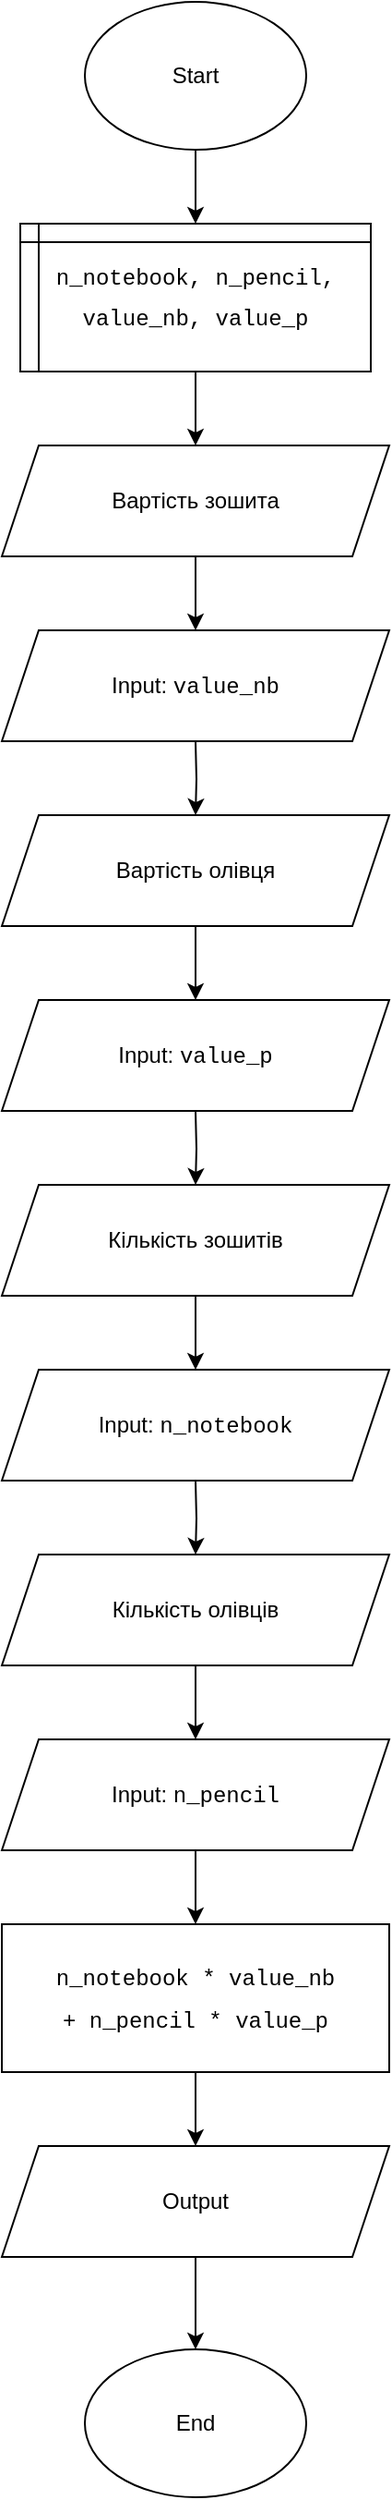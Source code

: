 <mxfile version="24.9.3">
  <diagram id="C5RBs43oDa-KdzZeNtuy" name="Page-1">
    <mxGraphModel dx="1062" dy="586" grid="1" gridSize="10" guides="1" tooltips="1" connect="1" arrows="1" fold="1" page="1" pageScale="1" pageWidth="827" pageHeight="1169" math="0" shadow="0">
      <root>
        <mxCell id="WIyWlLk6GJQsqaUBKTNV-0" />
        <mxCell id="WIyWlLk6GJQsqaUBKTNV-1" parent="WIyWlLk6GJQsqaUBKTNV-0" />
        <mxCell id="Br24ICafhy1wDNoyXPe8-2" value="" style="edgeStyle=orthogonalEdgeStyle;rounded=0;orthogonalLoop=1;jettySize=auto;html=1;" edge="1" parent="WIyWlLk6GJQsqaUBKTNV-1" source="Br24ICafhy1wDNoyXPe8-0" target="Br24ICafhy1wDNoyXPe8-1">
          <mxGeometry relative="1" as="geometry" />
        </mxCell>
        <mxCell id="Br24ICafhy1wDNoyXPe8-0" value="Start" style="ellipse;whiteSpace=wrap;html=1;" vertex="1" parent="WIyWlLk6GJQsqaUBKTNV-1">
          <mxGeometry x="340" y="40" width="120" height="80" as="geometry" />
        </mxCell>
        <mxCell id="Br24ICafhy1wDNoyXPe8-71" value="" style="edgeStyle=orthogonalEdgeStyle;rounded=0;orthogonalLoop=1;jettySize=auto;html=1;" edge="1" parent="WIyWlLk6GJQsqaUBKTNV-1" source="Br24ICafhy1wDNoyXPe8-1" target="Br24ICafhy1wDNoyXPe8-53">
          <mxGeometry relative="1" as="geometry" />
        </mxCell>
        <mxCell id="Br24ICafhy1wDNoyXPe8-1" value="&lt;div style=&quot;font-family: Consolas, &amp;quot;Courier New&amp;quot;, monospace; line-height: 22px; white-space: pre;&quot;&gt;&lt;font style=&quot;&quot;&gt;n_notebook, n_pencil,&lt;/font&gt;&lt;/div&gt;&lt;div style=&quot;font-family: Consolas, &amp;quot;Courier New&amp;quot;, monospace; line-height: 22px; white-space: pre;&quot;&gt;&lt;font style=&quot;&quot;&gt;value_nb, value_p&lt;/font&gt;&lt;/div&gt;" style="shape=internalStorage;whiteSpace=wrap;html=1;backgroundOutline=1;dx=10;dy=10;" vertex="1" parent="WIyWlLk6GJQsqaUBKTNV-1">
          <mxGeometry x="305" y="160" width="190" height="80" as="geometry" />
        </mxCell>
        <mxCell id="Br24ICafhy1wDNoyXPe8-55" value="" style="edgeStyle=orthogonalEdgeStyle;rounded=0;orthogonalLoop=1;jettySize=auto;html=1;" edge="1" parent="WIyWlLk6GJQsqaUBKTNV-1" source="Br24ICafhy1wDNoyXPe8-53" target="Br24ICafhy1wDNoyXPe8-54">
          <mxGeometry relative="1" as="geometry" />
        </mxCell>
        <mxCell id="Br24ICafhy1wDNoyXPe8-53" value="Вартість зошита" style="shape=parallelogram;perimeter=parallelogramPerimeter;whiteSpace=wrap;html=1;fixedSize=1;" vertex="1" parent="WIyWlLk6GJQsqaUBKTNV-1">
          <mxGeometry x="295" y="280" width="210" height="60" as="geometry" />
        </mxCell>
        <mxCell id="Br24ICafhy1wDNoyXPe8-54" value="Input:&amp;nbsp;&lt;span style=&quot;font-family: Consolas, &amp;quot;Courier New&amp;quot;, monospace; white-space: pre;&quot;&gt;value_nb&lt;/span&gt;" style="shape=parallelogram;perimeter=parallelogramPerimeter;whiteSpace=wrap;html=1;fixedSize=1;" vertex="1" parent="WIyWlLk6GJQsqaUBKTNV-1">
          <mxGeometry x="295" y="380" width="210" height="60" as="geometry" />
        </mxCell>
        <mxCell id="Br24ICafhy1wDNoyXPe8-56" value="" style="edgeStyle=orthogonalEdgeStyle;rounded=0;orthogonalLoop=1;jettySize=auto;html=1;" edge="1" parent="WIyWlLk6GJQsqaUBKTNV-1">
          <mxGeometry relative="1" as="geometry">
            <mxPoint x="400" y="440" as="sourcePoint" />
            <mxPoint x="400" y="480" as="targetPoint" />
          </mxGeometry>
        </mxCell>
        <mxCell id="Br24ICafhy1wDNoyXPe8-57" value="" style="edgeStyle=orthogonalEdgeStyle;rounded=0;orthogonalLoop=1;jettySize=auto;html=1;" edge="1" parent="WIyWlLk6GJQsqaUBKTNV-1" source="Br24ICafhy1wDNoyXPe8-58" target="Br24ICafhy1wDNoyXPe8-59">
          <mxGeometry relative="1" as="geometry" />
        </mxCell>
        <mxCell id="Br24ICafhy1wDNoyXPe8-58" value="Вартість олівця" style="shape=parallelogram;perimeter=parallelogramPerimeter;whiteSpace=wrap;html=1;fixedSize=1;" vertex="1" parent="WIyWlLk6GJQsqaUBKTNV-1">
          <mxGeometry x="295" y="480" width="210" height="60" as="geometry" />
        </mxCell>
        <mxCell id="Br24ICafhy1wDNoyXPe8-59" value="Input:&amp;nbsp;&lt;span style=&quot;font-family: Consolas, &amp;quot;Courier New&amp;quot;, monospace; white-space: pre;&quot;&gt;value_p&lt;/span&gt;" style="shape=parallelogram;perimeter=parallelogramPerimeter;whiteSpace=wrap;html=1;fixedSize=1;" vertex="1" parent="WIyWlLk6GJQsqaUBKTNV-1">
          <mxGeometry x="295" y="580" width="210" height="60" as="geometry" />
        </mxCell>
        <mxCell id="Br24ICafhy1wDNoyXPe8-60" value="" style="edgeStyle=orthogonalEdgeStyle;rounded=0;orthogonalLoop=1;jettySize=auto;html=1;" edge="1" parent="WIyWlLk6GJQsqaUBKTNV-1">
          <mxGeometry relative="1" as="geometry">
            <mxPoint x="400" y="640" as="sourcePoint" />
            <mxPoint x="400" y="680" as="targetPoint" />
          </mxGeometry>
        </mxCell>
        <mxCell id="Br24ICafhy1wDNoyXPe8-61" value="" style="edgeStyle=orthogonalEdgeStyle;rounded=0;orthogonalLoop=1;jettySize=auto;html=1;" edge="1" parent="WIyWlLk6GJQsqaUBKTNV-1" source="Br24ICafhy1wDNoyXPe8-62" target="Br24ICafhy1wDNoyXPe8-63">
          <mxGeometry relative="1" as="geometry" />
        </mxCell>
        <mxCell id="Br24ICafhy1wDNoyXPe8-62" value="Кількість зошитів" style="shape=parallelogram;perimeter=parallelogramPerimeter;whiteSpace=wrap;html=1;fixedSize=1;" vertex="1" parent="WIyWlLk6GJQsqaUBKTNV-1">
          <mxGeometry x="295" y="680" width="210" height="60" as="geometry" />
        </mxCell>
        <mxCell id="Br24ICafhy1wDNoyXPe8-63" value="Input:&amp;nbsp;&lt;span style=&quot;font-family: Consolas, &amp;quot;Courier New&amp;quot;, monospace; white-space: pre;&quot;&gt;n_notebook&lt;/span&gt;" style="shape=parallelogram;perimeter=parallelogramPerimeter;whiteSpace=wrap;html=1;fixedSize=1;" vertex="1" parent="WIyWlLk6GJQsqaUBKTNV-1">
          <mxGeometry x="295" y="780" width="210" height="60" as="geometry" />
        </mxCell>
        <mxCell id="Br24ICafhy1wDNoyXPe8-67" value="" style="edgeStyle=orthogonalEdgeStyle;rounded=0;orthogonalLoop=1;jettySize=auto;html=1;" edge="1" parent="WIyWlLk6GJQsqaUBKTNV-1" source="Br24ICafhy1wDNoyXPe8-64" target="Br24ICafhy1wDNoyXPe8-66">
          <mxGeometry relative="1" as="geometry" />
        </mxCell>
        <mxCell id="Br24ICafhy1wDNoyXPe8-64" value="&lt;div style=&quot;line-height: 22px; white-space: pre;&quot;&gt;&lt;span style=&quot;font-family: Consolas, &amp;quot;Courier New&amp;quot;, monospace;&quot;&gt;n_notebook * &lt;/span&gt;&lt;span style=&quot;font-family: Consolas, &amp;quot;Courier New&amp;quot;, monospace; background-color: initial;&quot;&gt;value_nb&lt;/span&gt;&lt;/div&gt;&lt;div style=&quot;line-height: 22px; white-space: pre;&quot;&gt;&lt;span style=&quot;font-family: Consolas, &amp;quot;Courier New&amp;quot;, monospace; background-color: initial;&quot;&gt;+ &lt;/span&gt;&lt;span style=&quot;font-family: Consolas, &amp;quot;Courier New&amp;quot;, monospace; background-color: initial;&quot;&gt;n_pencil * &lt;/span&gt;&lt;span style=&quot;font-family: Consolas, &amp;quot;Courier New&amp;quot;, monospace; background-color: initial;&quot;&gt;value_p&lt;/span&gt;&lt;br&gt;&lt;/div&gt;" style="rounded=0;whiteSpace=wrap;html=1;" vertex="1" parent="WIyWlLk6GJQsqaUBKTNV-1">
          <mxGeometry x="295" y="1080" width="210" height="80" as="geometry" />
        </mxCell>
        <mxCell id="Br24ICafhy1wDNoyXPe8-69" value="" style="edgeStyle=orthogonalEdgeStyle;rounded=0;orthogonalLoop=1;jettySize=auto;html=1;" edge="1" parent="WIyWlLk6GJQsqaUBKTNV-1" source="Br24ICafhy1wDNoyXPe8-66" target="Br24ICafhy1wDNoyXPe8-68">
          <mxGeometry relative="1" as="geometry" />
        </mxCell>
        <mxCell id="Br24ICafhy1wDNoyXPe8-66" value="Output" style="shape=parallelogram;perimeter=parallelogramPerimeter;whiteSpace=wrap;html=1;fixedSize=1;" vertex="1" parent="WIyWlLk6GJQsqaUBKTNV-1">
          <mxGeometry x="295" y="1200" width="210" height="60" as="geometry" />
        </mxCell>
        <mxCell id="Br24ICafhy1wDNoyXPe8-68" value="End" style="ellipse;whiteSpace=wrap;html=1;" vertex="1" parent="WIyWlLk6GJQsqaUBKTNV-1">
          <mxGeometry x="340" y="1310" width="120" height="80" as="geometry" />
        </mxCell>
        <mxCell id="Br24ICafhy1wDNoyXPe8-73" value="" style="edgeStyle=orthogonalEdgeStyle;rounded=0;orthogonalLoop=1;jettySize=auto;html=1;" edge="1" parent="WIyWlLk6GJQsqaUBKTNV-1">
          <mxGeometry relative="1" as="geometry">
            <mxPoint x="400" y="840" as="sourcePoint" />
            <mxPoint x="400" y="880" as="targetPoint" />
          </mxGeometry>
        </mxCell>
        <mxCell id="Br24ICafhy1wDNoyXPe8-74" value="" style="edgeStyle=orthogonalEdgeStyle;rounded=0;orthogonalLoop=1;jettySize=auto;html=1;" edge="1" parent="WIyWlLk6GJQsqaUBKTNV-1" source="Br24ICafhy1wDNoyXPe8-75" target="Br24ICafhy1wDNoyXPe8-76">
          <mxGeometry relative="1" as="geometry" />
        </mxCell>
        <mxCell id="Br24ICafhy1wDNoyXPe8-75" value="Кількість олівців" style="shape=parallelogram;perimeter=parallelogramPerimeter;whiteSpace=wrap;html=1;fixedSize=1;" vertex="1" parent="WIyWlLk6GJQsqaUBKTNV-1">
          <mxGeometry x="295" y="880" width="210" height="60" as="geometry" />
        </mxCell>
        <mxCell id="Br24ICafhy1wDNoyXPe8-77" value="" style="edgeStyle=orthogonalEdgeStyle;rounded=0;orthogonalLoop=1;jettySize=auto;html=1;" edge="1" parent="WIyWlLk6GJQsqaUBKTNV-1" source="Br24ICafhy1wDNoyXPe8-76" target="Br24ICafhy1wDNoyXPe8-64">
          <mxGeometry relative="1" as="geometry" />
        </mxCell>
        <mxCell id="Br24ICafhy1wDNoyXPe8-76" value="Input:&amp;nbsp;&lt;span style=&quot;font-family: Consolas, &amp;quot;Courier New&amp;quot;, monospace; white-space: pre;&quot;&gt;n_pencil&lt;/span&gt;" style="shape=parallelogram;perimeter=parallelogramPerimeter;whiteSpace=wrap;html=1;fixedSize=1;" vertex="1" parent="WIyWlLk6GJQsqaUBKTNV-1">
          <mxGeometry x="295" y="980" width="210" height="60" as="geometry" />
        </mxCell>
      </root>
    </mxGraphModel>
  </diagram>
</mxfile>
